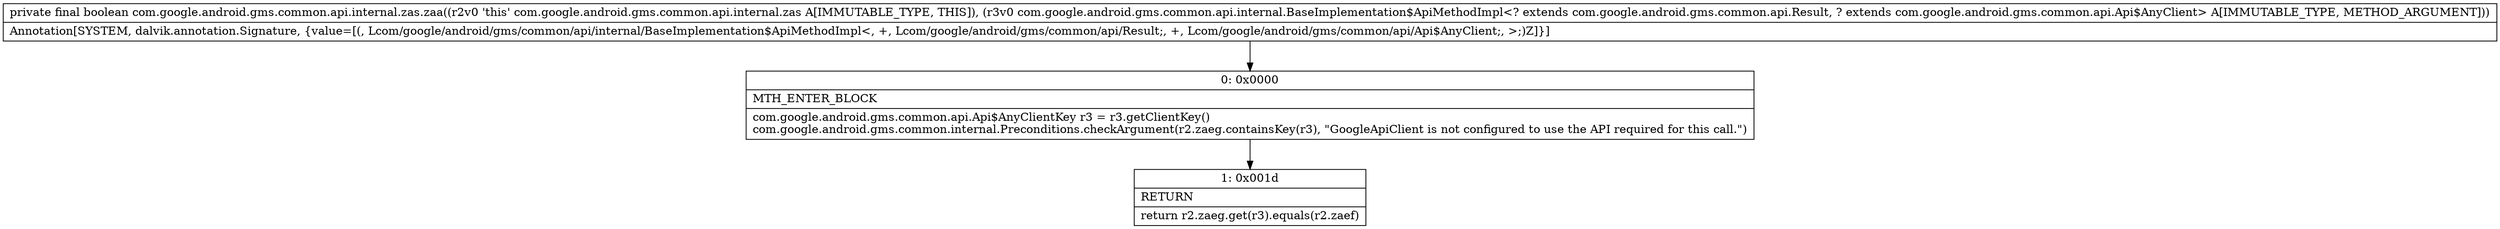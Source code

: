 digraph "CFG forcom.google.android.gms.common.api.internal.zas.zaa(Lcom\/google\/android\/gms\/common\/api\/internal\/BaseImplementation$ApiMethodImpl;)Z" {
Node_0 [shape=record,label="{0\:\ 0x0000|MTH_ENTER_BLOCK\l|com.google.android.gms.common.api.Api$AnyClientKey r3 = r3.getClientKey()\lcom.google.android.gms.common.internal.Preconditions.checkArgument(r2.zaeg.containsKey(r3), \"GoogleApiClient is not configured to use the API required for this call.\")\l}"];
Node_1 [shape=record,label="{1\:\ 0x001d|RETURN\l|return r2.zaeg.get(r3).equals(r2.zaef)\l}"];
MethodNode[shape=record,label="{private final boolean com.google.android.gms.common.api.internal.zas.zaa((r2v0 'this' com.google.android.gms.common.api.internal.zas A[IMMUTABLE_TYPE, THIS]), (r3v0 com.google.android.gms.common.api.internal.BaseImplementation$ApiMethodImpl\<? extends com.google.android.gms.common.api.Result, ? extends com.google.android.gms.common.api.Api$AnyClient\> A[IMMUTABLE_TYPE, METHOD_ARGUMENT]))  | Annotation[SYSTEM, dalvik.annotation.Signature, \{value=[(, Lcom\/google\/android\/gms\/common\/api\/internal\/BaseImplementation$ApiMethodImpl\<, +, Lcom\/google\/android\/gms\/common\/api\/Result;, +, Lcom\/google\/android\/gms\/common\/api\/Api$AnyClient;, \>;)Z]\}]\l}"];
MethodNode -> Node_0;
Node_0 -> Node_1;
}

